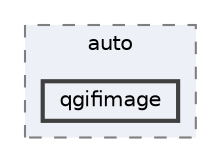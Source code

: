 digraph "3d_viewer_v2/qt-gif-image-master/tests/auto/qgifimage"
{
 // LATEX_PDF_SIZE
  bgcolor="transparent";
  edge [fontname=Helvetica,fontsize=10,labelfontname=Helvetica,labelfontsize=10];
  node [fontname=Helvetica,fontsize=10,shape=box,height=0.2,width=0.4];
  compound=true
  subgraph clusterdir_ac22466cdbf0fb3a8c009deac5858a46 {
    graph [ bgcolor="#edf0f7", pencolor="grey50", label="auto", fontname=Helvetica,fontsize=10 style="filled,dashed", URL="dir_ac22466cdbf0fb3a8c009deac5858a46.html",tooltip=""]
  dir_fcdd900ccbed39a8b871ce4f1587058a [label="qgifimage", fillcolor="#edf0f7", color="grey25", style="filled,bold", URL="dir_fcdd900ccbed39a8b871ce4f1587058a.html",tooltip=""];
  }
}
